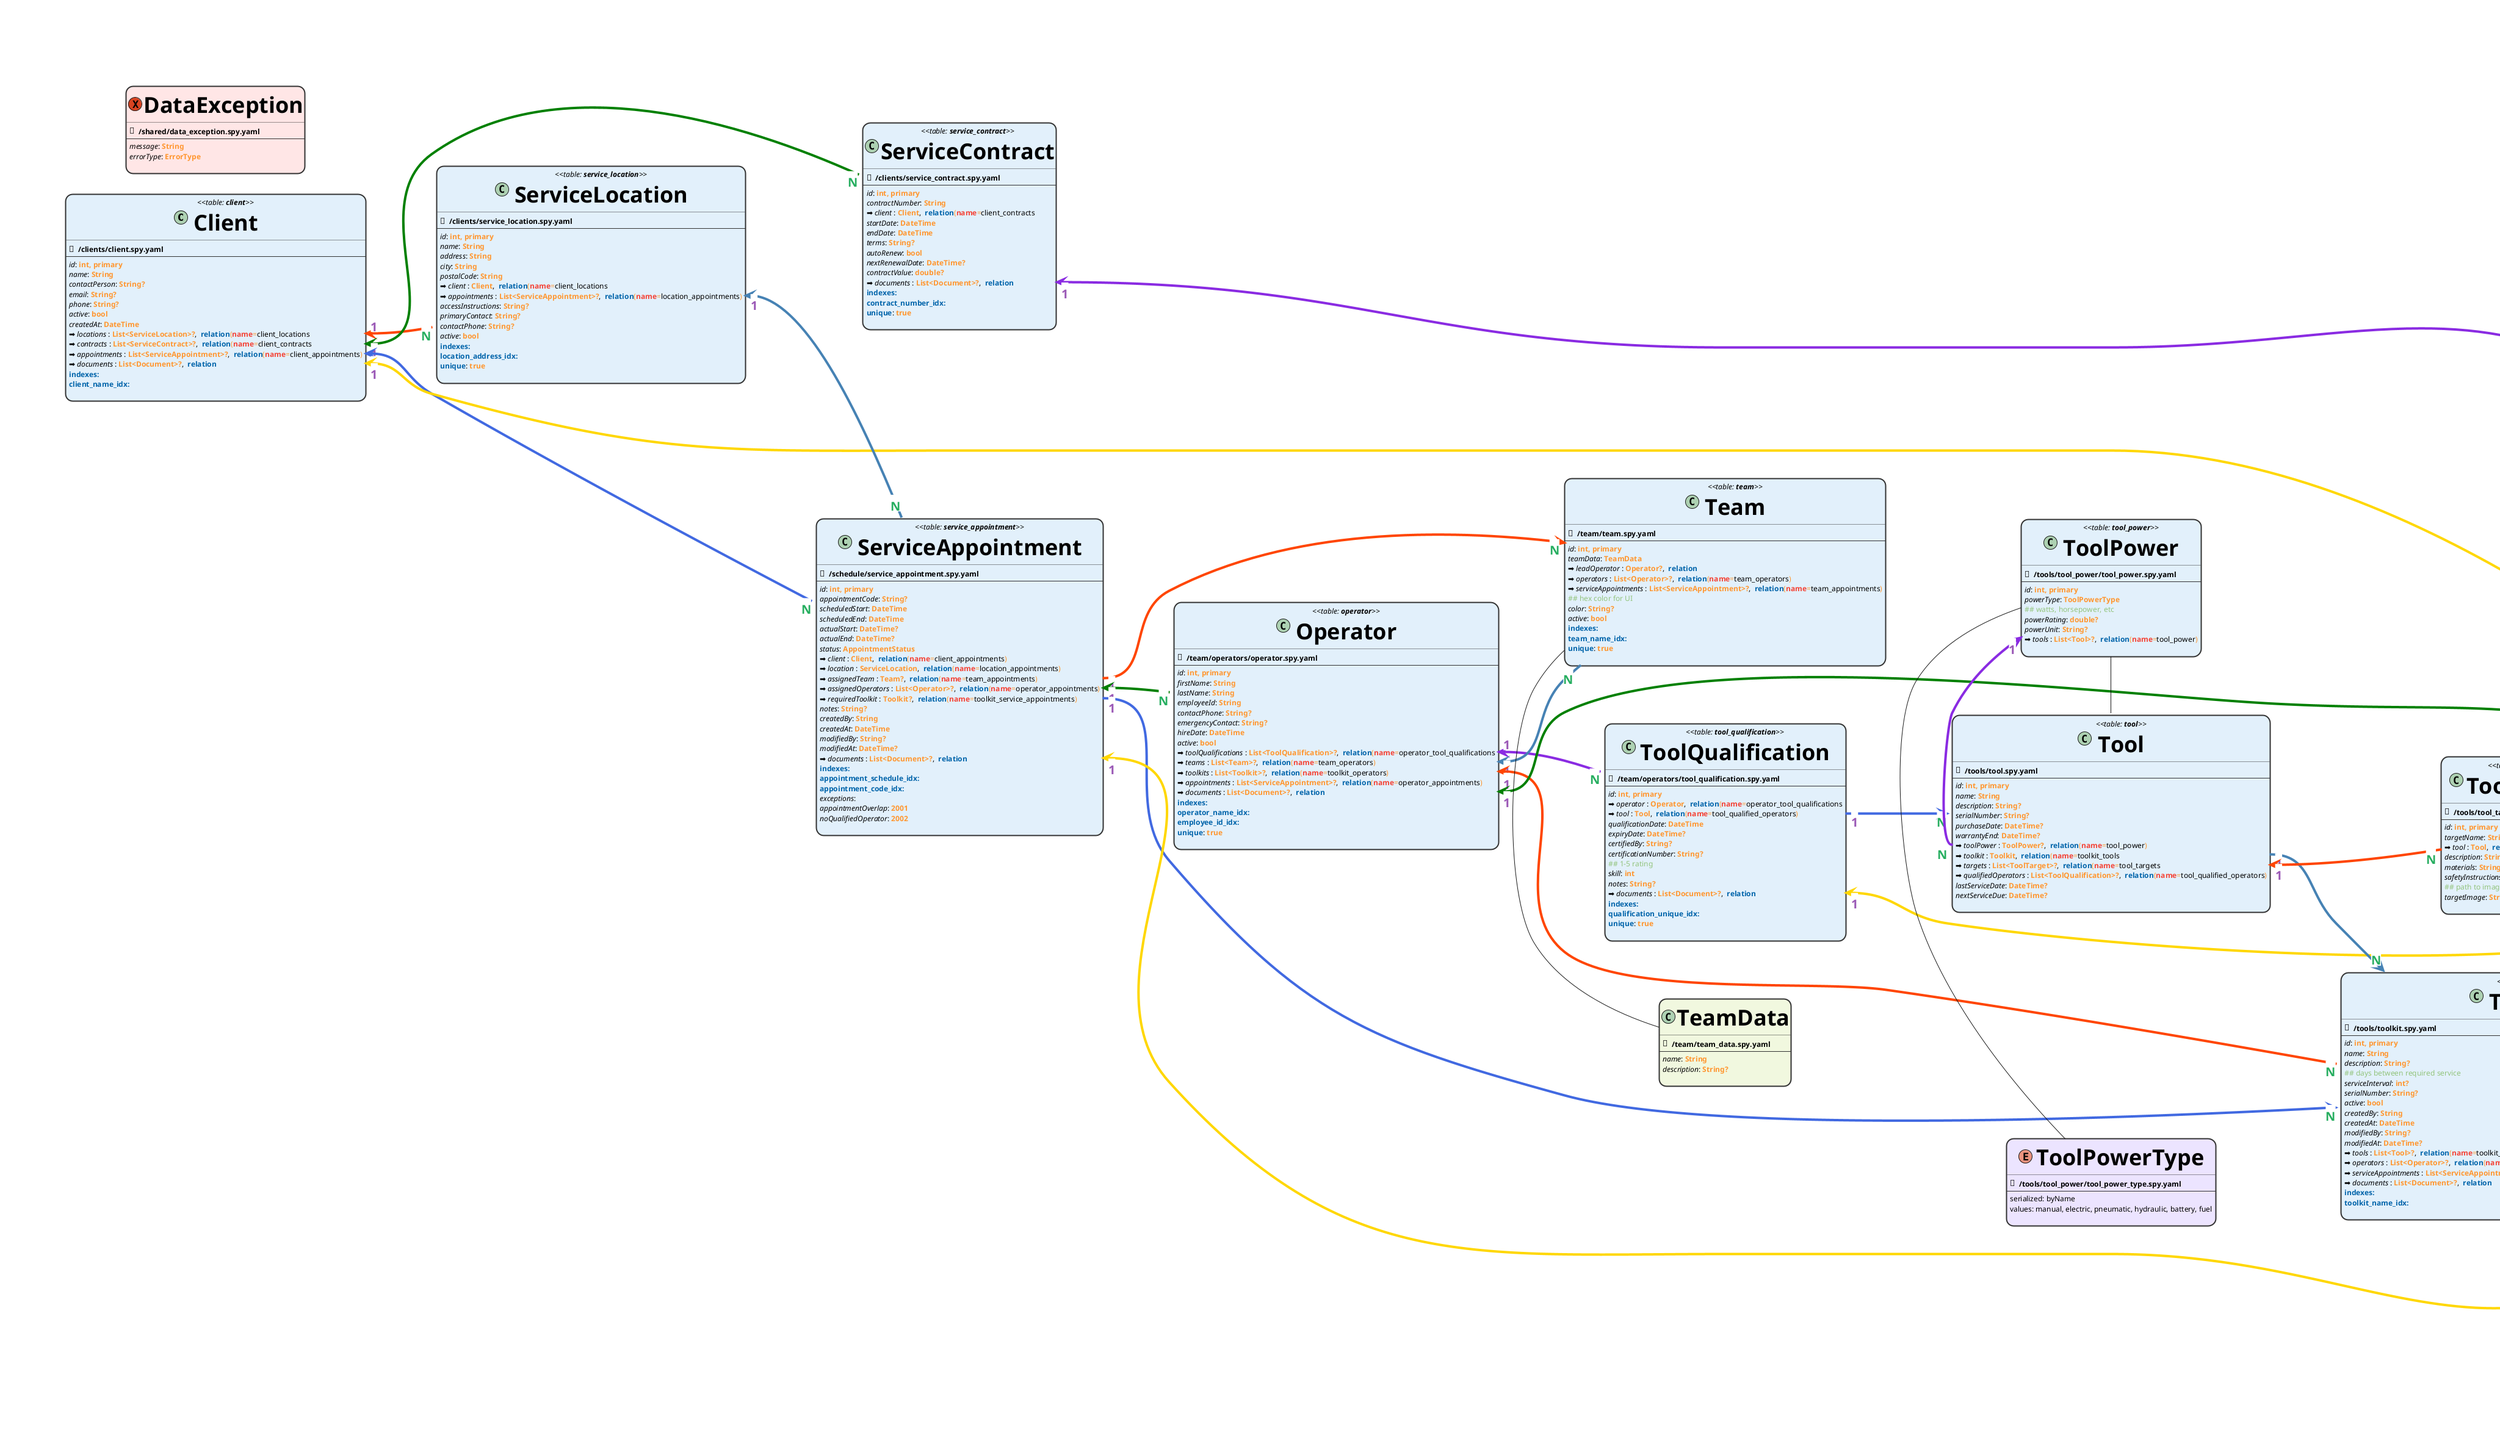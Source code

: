 @startuml uml_for_serverpod
left to right direction
skinparam nodesep 30
skinparam ranksep 100
skinparam attributeFontSize 14
skinparam class {
  BackgroundColor #f1f8df
  BorderColor #333333
}
<style>
document {
  BackgroundColor #fff
  Margin 100 100 100 100
}
classDiagram {
  RoundCorner 25
  FontSize 13
  FontStyle Regular
  package {
    Padding 20 20 20 20
    LineColor #333333
    LineThickness 3
    FontSize 12
    BackgroundColor #fff2cc
    title {
      Padding 10 10 10 10
      FontSize 36
      FontStyle bold
    }
  }    
  class {
    Padding 10 10 10 10
    FontSize 12
        header {
          FontSize 36
          FontStyle bold
        } 
  }
}

</style>
 

class Client <<table: <b>client</b>>> #e2f0fb##[bold] {
<size:14>📁</size> <b><size:12> /clients/client.spy.yaml</size></b>
--
  <i>id</i>: <b><color:#ff962f>int, primary</color></b>
  <i>name</i>: <b><color:#ff962f>String</color></b>
  <i>contactPerson</i>: <b><color:#ff962f>String?</color></b>
  <i>email</i>: <b><color:#ff962f>String?</color></b>
  <i>phone</i>: <b><color:#ff962f>String?</color></b>
  <i>active</i>: <b><color:#ff962f>bool</color></b>
  <i>createdAt</i>: <b><color:#ff962f>DateTime</color></b>
 ➡️ <i>locations</i> : <b><color:#ff962f>List<ServiceLocation>?</color></b>,  <b><color:#0164aa>relation</color></b><color:#ff962f>(</color><b><color:#f44336>name</color></b><color:#ff962f>=</color>client_locations
 ➡️ <i>contracts</i> : <b><color:#ff962f>List<ServiceContract>?</color></b>,  <b><color:#0164aa>relation</color></b><color:#ff962f>(</color><b><color:#f44336>name</color></b><color:#ff962f>=</color>client_contracts
 ➡️ <i>appointments</i> : <b><color:#ff962f>List<ServiceAppointment>?</color></b>,  <b><color:#0164aa>relation</color></b><color:#ff962f>(</color><b><color:#f44336>name</color></b><color:#ff962f>=</color>client_appointments<color:#ff962f>)</color>
 ➡️ <i>documents</i> : <b><color:#ff962f>List<Document>?</color></b>,  <b><color:#0164aa>relation</color></b>
<b><color:#0164aa>indexes:</color></b>
<b><color:#0164aa>client_name_idx:</color></b>

}

class ServiceContract <<table: <b>service_contract</b>>> #e2f0fb##[bold] {
<size:14>📁</size> <b><size:12> /clients/service_contract.spy.yaml</size></b>
--
  <i>id</i>: <b><color:#ff962f>int, primary</color></b>
  <i>contractNumber</i>: <b><color:#ff962f>String</color></b>
 ➡️ <i>client</i> : <b><color:#ff962f>Client</color></b>,  <b><color:#0164aa>relation</color></b><color:#ff962f>(</color><b><color:#f44336>name</color></b><color:#ff962f>=</color>client_contracts
  <i>startDate</i>: <b><color:#ff962f>DateTime</color></b>
  <i>endDate</i>: <b><color:#ff962f>DateTime</color></b>
  <i>terms</i>: <b><color:#ff962f>String?</color></b>
  <i>autoRenew</i>: <b><color:#ff962f>bool</color></b>
  <i>nextRenewalDate</i>: <b><color:#ff962f>DateTime?</color></b>
  <i>contractValue</i>: <b><color:#ff962f>double?</color></b>
 ➡️ <i>documents</i> : <b><color:#ff962f>List<Document>?</color></b>,  <b><color:#0164aa>relation</color></b>
<b><color:#0164aa>indexes:</color></b>
<b><color:#0164aa>contract_number_idx:</color></b>
<b><color:#0164aa>unique</color></b>: <b><color:#ff962f>true</color></b>

}

class ServiceLocation <<table: <b>service_location</b>>> #e2f0fb##[bold] {
<size:14>📁</size> <b><size:12> /clients/service_location.spy.yaml</size></b>
--
  <i>id</i>: <b><color:#ff962f>int, primary</color></b>
  <i>name</i>: <b><color:#ff962f>String</color></b>
  <i>address</i>: <b><color:#ff962f>String</color></b>
  <i>city</i>: <b><color:#ff962f>String</color></b>
  <i>postalCode</i>: <b><color:#ff962f>String</color></b>
 ➡️ <i>client</i> : <b><color:#ff962f>Client</color></b>,  <b><color:#0164aa>relation</color></b><color:#ff962f>(</color><b><color:#f44336>name</color></b><color:#ff962f>=</color>client_locations
 ➡️ <i>appointments</i> : <b><color:#ff962f>List<ServiceAppointment>?</color></b>,  <b><color:#0164aa>relation</color></b><color:#ff962f>(</color><b><color:#f44336>name</color></b><color:#ff962f>=</color>location_appointments<color:#ff962f>)</color>
  <i>accessInstructions</i>: <b><color:#ff962f>String?</color></b>
  <i>primaryContact</i>: <b><color:#ff962f>String?</color></b>
  <i>contactPhone</i>: <b><color:#ff962f>String?</color></b>
  <i>active</i>: <b><color:#ff962f>bool</color></b>
<b><color:#0164aa>indexes:</color></b>
<b><color:#0164aa>location_address_idx:</color></b>
<b><color:#0164aa>unique</color></b>: <b><color:#ff962f>true</color></b>

}

class ServiceAppointment <<table: <b>service_appointment</b>>> #e2f0fb##[bold] {
<size:14>📁</size> <b><size:12> /schedule/service_appointment.spy.yaml</size></b>
--
  <i>id</i>: <b><color:#ff962f>int, primary</color></b>
  <i>appointmentCode</i>: <b><color:#ff962f>String?</color></b>
  <i>scheduledStart</i>: <b><color:#ff962f>DateTime</color></b>
  <i>scheduledEnd</i>: <b><color:#ff962f>DateTime</color></b>
  <i>actualStart</i>: <b><color:#ff962f>DateTime?</color></b>
  <i>actualEnd</i>: <b><color:#ff962f>DateTime?</color></b>
  <i>status</i>: <b><color:#ff962f>AppointmentStatus</color></b>
 ➡️ <i>client</i> : <b><color:#ff962f>Client</color></b>,  <b><color:#0164aa>relation</color></b><color:#ff962f>(</color><b><color:#f44336>name</color></b><color:#ff962f>=</color>client_appointments<color:#ff962f>)</color>
 ➡️ <i>location</i> : <b><color:#ff962f>ServiceLocation</color></b>,  <b><color:#0164aa>relation</color></b><color:#ff962f>(</color><b><color:#f44336>name</color></b><color:#ff962f>=</color>location_appointments<color:#ff962f>)</color>
 ➡️ <i>assignedTeam</i> : <b><color:#ff962f>Team?</color></b>,  <b><color:#0164aa>relation</color></b><color:#ff962f>(</color><b><color:#f44336>name</color></b><color:#ff962f>=</color>team_appointments<color:#ff962f>)</color>
 ➡️ <i>assignedOperators</i> : <b><color:#ff962f>List<Operator>?</color></b>,  <b><color:#0164aa>relation</color></b><color:#ff962f>(</color><b><color:#f44336>name</color></b><color:#ff962f>=</color>operator_appointments<color:#ff962f>)</color>
 ➡️ <i>requiredToolkit</i> : <b><color:#ff962f>Toolkit?</color></b>,  <b><color:#0164aa>relation</color></b><color:#ff962f>(</color><b><color:#f44336>name</color></b><color:#ff962f>=</color>toolkit_service_appointments<color:#ff962f>)</color>
  <i>notes</i>: <b><color:#ff962f>String?</color></b>
  <i>createdBy</i>: <b><color:#ff962f>String</color></b>
  <i>createdAt</i>: <b><color:#ff962f>DateTime</color></b>
  <i>modifiedBy</i>: <b><color:#ff962f>String?</color></b>
  <i>modifiedAt</i>: <b><color:#ff962f>DateTime?</color></b>
 ➡️ <i>documents</i> : <b><color:#ff962f>List<Document>?</color></b>,  <b><color:#0164aa>relation</color></b>
<b><color:#0164aa>indexes:</color></b>
<b><color:#0164aa>appointment_schedule_idx:</color></b>
<b><color:#0164aa>appointment_code_idx:</color></b>
  <i>exceptions</i>: <b><color:#ff962f></color></b>
  <i>appointmentOverlap</i>: <b><color:#ff962f>2001</color></b>
  <i>noQualifiedOperator</i>: <b><color:#ff962f>2002</color></b>

}

exception DataException #ffe6e6##[bold]  {
<size:14>📁</size> <b><size:12> /shared/data_exception.spy.yaml</size></b>
--
  <i>message</i>: <b><color:#ff962f>String</color></b>
  <i>errorType</i>: <b><color:#ff962f>ErrorType</color></b>

}

class Document <<table: <b>document</b>>> #e2f0fb##[bold] {
<size:14>📁</size> <b><size:12> /shared/document.spy.yaml</size></b>
--
  <i>id</i>: <b><color:#ff962f>int, primary</color></b>
  <i>documentId</i>: <b><color:#ff962f>String</color></b>
  <i>documentPath</i>: <b><color:#ff962f>String</color></b>
  <i>documentType</i>: <b><color:#ff962f>String</color></b>
  <i>description</i>: <b><color:#ff962f>String?</color></b>
  <i>uploadedBy</i>: <b><color:#ff962f>String</color></b>
  <i>uploadedAt</i>: <b><color:#ff962f>DateTime</color></b>
<b><color:#0164aa>indexes:</color></b>
<b><color:#0164aa>document_id_idx:</color></b>
<b><color:#0164aa>unique</color></b>: <b><color:#ff962f>true</color></b>

}

class Operator <<table: <b>operator</b>>> #e2f0fb##[bold] {
<size:14>📁</size> <b><size:12> /team/operators/operator.spy.yaml</size></b>
--
  <i>id</i>: <b><color:#ff962f>int, primary</color></b>
  <i>firstName</i>: <b><color:#ff962f>String</color></b>
  <i>lastName</i>: <b><color:#ff962f>String</color></b>
  <i>employeeId</i>: <b><color:#ff962f>String</color></b>
  <i>contactPhone</i>: <b><color:#ff962f>String?</color></b>
  <i>emergencyContact</i>: <b><color:#ff962f>String?</color></b>
  <i>hireDate</i>: <b><color:#ff962f>DateTime</color></b>
  <i>active</i>: <b><color:#ff962f>bool</color></b>
 ➡️ <i>toolQualifications</i> : <b><color:#ff962f>List<ToolQualification>?</color></b>,  <b><color:#0164aa>relation</color></b><color:#ff962f>(</color><b><color:#f44336>name</color></b><color:#ff962f>=</color>operator_tool_qualifications
 ➡️ <i>teams</i> : <b><color:#ff962f>List<Team>?</color></b>,  <b><color:#0164aa>relation</color></b><color:#ff962f>(</color><b><color:#f44336>name</color></b><color:#ff962f>=</color>team_operators<color:#ff962f>)</color>
 ➡️ <i>toolkits</i> : <b><color:#ff962f>List<Toolkit>?</color></b>,  <b><color:#0164aa>relation</color></b><color:#ff962f>(</color><b><color:#f44336>name</color></b><color:#ff962f>=</color>toolkit_operators<color:#ff962f>)</color>
 ➡️ <i>appointments</i> : <b><color:#ff962f>List<ServiceAppointment>?</color></b>,  <b><color:#0164aa>relation</color></b><color:#ff962f>(</color><b><color:#f44336>name</color></b><color:#ff962f>=</color>operator_appointments<color:#ff962f>)</color>
 ➡️ <i>documents</i> : <b><color:#ff962f>List<Document>?</color></b>,  <b><color:#0164aa>relation</color></b>
<b><color:#0164aa>indexes:</color></b>
<b><color:#0164aa>operator_name_idx:</color></b>
<b><color:#0164aa>employee_id_idx:</color></b>
<b><color:#0164aa>unique</color></b>: <b><color:#ff962f>true</color></b>

}

class ToolQualification <<table: <b>tool_qualification</b>>> #e2f0fb##[bold] {
<size:14>📁</size> <b><size:12> /team/operators/tool_qualification.spy.yaml</size></b>
--
  <i>id</i>: <b><color:#ff962f>int, primary</color></b>
 ➡️ <i>operator</i> : <b><color:#ff962f>Operator</color></b>,  <b><color:#0164aa>relation</color></b><color:#ff962f>(</color><b><color:#f44336>name</color></b><color:#ff962f>=</color>operator_tool_qualifications
 ➡️ <i>tool</i> : <b><color:#ff962f>Tool</color></b>,  <b><color:#0164aa>relation</color></b><color:#ff962f>(</color><b><color:#f44336>name</color></b><color:#ff962f>=</color>tool_qualified_operators<color:#ff962f>)</color>
  <i>qualificationDate</i>: <b><color:#ff962f>DateTime</color></b>
  <i>expiryDate</i>: <b><color:#ff962f>DateTime?</color></b>
  <i>certifiedBy</i>: <b><color:#ff962f>String?</color></b>
  <i>certificationNumber</i>: <b><color:#ff962f>String?</color></b>
<color:#93c47d>## 1-5 rating</color>
  <i>skill</i>: <b><color:#ff962f>int</color></b>
  <i>notes</i>: <b><color:#ff962f>String?</color></b>
 ➡️ <i>documents</i> : <b><color:#ff962f>List<Document>?</color></b>,  <b><color:#0164aa>relation</color></b>
<b><color:#0164aa>indexes:</color></b>
<b><color:#0164aa>qualification_unique_idx:</color></b>
<b><color:#0164aa>unique</color></b>: <b><color:#ff962f>true</color></b>

}

class Team <<table: <b>team</b>>> #e2f0fb##[bold] {
<size:14>📁</size> <b><size:12> /team/team.spy.yaml</size></b>
--
  <i>id</i>: <b><color:#ff962f>int, primary</color></b>
  <i>teamData</i>: <b><color:#ff962f>TeamData</color></b>
 ➡️ <i>leadOperator</i> : <b><color:#ff962f>Operator?</color></b>,  <b><color:#0164aa>relation</color></b>
 ➡️ <i>operators</i> : <b><color:#ff962f>List<Operator>?</color></b>,  <b><color:#0164aa>relation</color></b><color:#ff962f>(</color><b><color:#f44336>name</color></b><color:#ff962f>=</color>team_operators<color:#ff962f>)</color>
 ➡️ <i>serviceAppointments</i> : <b><color:#ff962f>List<ServiceAppointment>?</color></b>,  <b><color:#0164aa>relation</color></b><color:#ff962f>(</color><b><color:#f44336>name</color></b><color:#ff962f>=</color>team_appointments<color:#ff962f>)</color>
<color:#93c47d>## hex color for UI</color>
  <i>color</i>: <b><color:#ff962f>String?</color></b>
  <i>active</i>: <b><color:#ff962f>bool</color></b>
<b><color:#0164aa>indexes:</color></b>
<b><color:#0164aa>team_name_idx:</color></b>
<b><color:#0164aa>unique</color></b>: <b><color:#ff962f>true</color></b>

}

class TeamData ##[bold]  {
<size:14>📁</size> <b><size:12> /team/team_data.spy.yaml</size></b>
--
  <i>name</i>: <b><color:#ff962f>String</color></b>
  <i>description</i>: <b><color:#ff962f>String?</color></b>

}

class Tool <<table: <b>tool</b>>> #e2f0fb##[bold] {
<size:14>📁</size> <b><size:12> /tools/tool.spy.yaml</size></b>
--
  <i>id</i>: <b><color:#ff962f>int, primary</color></b>
  <i>name</i>: <b><color:#ff962f>String</color></b>
  <i>description</i>: <b><color:#ff962f>String?</color></b>
  <i>serialNumber</i>: <b><color:#ff962f>String?</color></b>
  <i>purchaseDate</i>: <b><color:#ff962f>DateTime?</color></b>
  <i>warrantyEnd</i>: <b><color:#ff962f>DateTime?</color></b>
 ➡️ <i>toolPower</i> : <b><color:#ff962f>ToolPower?</color></b>,  <b><color:#0164aa>relation</color></b><color:#ff962f>(</color><b><color:#f44336>name</color></b><color:#ff962f>=</color>tool_power<color:#ff962f>)</color>
 ➡️ <i>toolkit</i> : <b><color:#ff962f>Toolkit</color></b>,  <b><color:#0164aa>relation</color></b><color:#ff962f>(</color><b><color:#f44336>name</color></b><color:#ff962f>=</color>toolkit_tools
 ➡️ <i>targets</i> : <b><color:#ff962f>List<ToolTarget>?</color></b>,  <b><color:#0164aa>relation</color></b><color:#ff962f>(</color><b><color:#f44336>name</color></b><color:#ff962f>=</color>tool_targets
 ➡️ <i>qualifiedOperators</i> : <b><color:#ff962f>List<ToolQualification>?</color></b>,  <b><color:#0164aa>relation</color></b><color:#ff962f>(</color><b><color:#f44336>name</color></b><color:#ff962f>=</color>tool_qualified_operators<color:#ff962f>)</color>
  <i>lastServiceDate</i>: <b><color:#ff962f>DateTime?</color></b>
  <i>nextServiceDue</i>: <b><color:#ff962f>DateTime?</color></b>

}

class Toolkit <<table: <b>toolkit</b>>> #e2f0fb##[bold] {
<size:14>📁</size> <b><size:12> /tools/toolkit.spy.yaml</size></b>
--
  <i>id</i>: <b><color:#ff962f>int, primary</color></b>
  <i>name</i>: <b><color:#ff962f>String</color></b>
  <i>description</i>: <b><color:#ff962f>String?</color></b>
<color:#93c47d>## days between required service</color>
  <i>serviceInterval</i>: <b><color:#ff962f>int?</color></b>
  <i>serialNumber</i>: <b><color:#ff962f>String?</color></b>
  <i>active</i>: <b><color:#ff962f>bool</color></b>
  <i>createdBy</i>: <b><color:#ff962f>String</color></b>
  <i>createdAt</i>: <b><color:#ff962f>DateTime</color></b>
  <i>modifiedBy</i>: <b><color:#ff962f>String?</color></b>
  <i>modifiedAt</i>: <b><color:#ff962f>DateTime?</color></b>
 ➡️ <i>tools</i> : <b><color:#ff962f>List<Tool>?</color></b>,  <b><color:#0164aa>relation</color></b><color:#ff962f>(</color><b><color:#f44336>name</color></b><color:#ff962f>=</color>toolkit_tools<color:#ff962f>)</color>
 ➡️ <i>operators</i> : <b><color:#ff962f>List<Operator>?</color></b>,  <b><color:#0164aa>relation</color></b><color:#ff962f>(</color><b><color:#f44336>name</color></b><color:#ff962f>=</color>toolkit_operators<color:#ff962f>)</color>
 ➡️ <i>serviceAppointments</i> : <b><color:#ff962f>List<ServiceAppointment>?</color></b>,  <b><color:#0164aa>relation</color></b><color:#ff962f>(</color><b><color:#f44336>name</color></b><color:#ff962f>=</color>toolkit_service_appointments<color:#ff962f>)</color>
 ➡️ <i>documents</i> : <b><color:#ff962f>List<Document>?</color></b>,  <b><color:#0164aa>relation</color></b>
<b><color:#0164aa>indexes:</color></b>
<b><color:#0164aa>toolkit_name_idx:</color></b>

}

class ToolPower <<table: <b>tool_power</b>>> #e2f0fb##[bold] {
<size:14>📁</size> <b><size:12> /tools/tool_power/tool_power.spy.yaml</size></b>
--
  <i>id</i>: <b><color:#ff962f>int, primary</color></b>
  <i>powerType</i>: <b><color:#ff962f>ToolPowerType</color></b>
<color:#93c47d>## watts, horsepower, etc</color>
  <i>powerRating</i>: <b><color:#ff962f>double?</color></b>
  <i>powerUnit</i>: <b><color:#ff962f>String?</color></b>
 ➡️ <i>tools</i> : <b><color:#ff962f>List<Tool>?</color></b>,  <b><color:#0164aa>relation</color></b><color:#ff962f>(</color><b><color:#f44336>name</color></b><color:#ff962f>=</color>tool_power<color:#ff962f>)</color>

}

enum ToolPowerType #ece4ff ##[bold] {
<size:14>📁</size> <b><size:12> /tools/tool_power/tool_power_type.spy.yaml</size></b>
--
  serialized: byName
  values: manual, electric, pneumatic, hydraulic, battery, fuel

}

class ToolTarget <<table: <b>tool_target</b>>> #e2f0fb##[bold] {
<size:14>📁</size> <b><size:12> /tools/tool_target.spy.yaml</size></b>
--
  <i>id</i>: <b><color:#ff962f>int, primary</color></b>
  <i>targetName</i>: <b><color:#ff962f>String</color></b>
 ➡️ <i>tool</i> : <b><color:#ff962f>Tool</color></b>,  <b><color:#0164aa>relation</color></b><color:#ff962f>(</color><b><color:#f44336>name</color></b><color:#ff962f>=</color>tool_targets
  <i>description</i>: <b><color:#ff962f>String?</color></b>
  <i>materials</i>: <b><color:#ff962f>String?</color></b>
  <i>safetyInstructions</i>: <b><color:#ff962f>String?</color></b>
<color:#93c47d>## path to image</color>
  <i>targetImage</i>: <b><color:#ff962f>String?</color></b>

}

 Client::locations "<b><size:20><color:#9b59b6><back:white>1</back></color></size></b>" <-[#FF4500,thickness=4]- "<b><size:20><color:#27ae60><back:white>N</back></color></size></b>" ServiceLocation 
 Client::contracts "<b><size:20><color:#9b59b6><back:white>1</back></color></size></b>" <-[#008000,thickness=4]- "<b><size:20><color:#27ae60><back:white>N</back></color></size></b>" ServiceContract 
 Client::appointments "<b><size:20><color:#9b59b6><back:white>1</back></color></size></b>" <-[#4169E1,thickness=4]- "<b><size:20><color:#27ae60><back:white>N</back></color></size></b>" ServiceAppointment 
 Client::documents "<b><size:20><color:#9b59b6><back:white>1</back></color></size></b>" <-[#FFD700,thickness=4]- "<b><size:20><color:#27ae60><back:white>N</back></color></size></b>" Document 
 ServiceContract::documents "<b><size:20><color:#9b59b6><back:white>1</back></color></size></b>" <-[#8A2BE2,thickness=4]- "<b><size:20><color:#27ae60><back:white>N</back></color></size></b>" Document 
 ServiceLocation::appointments "<b><size:20><color:#9b59b6><back:white>1</back></color></size></b>" <-[#4682B4,thickness=4]- "<b><size:20><color:#27ae60><back:white>N</back></color></size></b>" ServiceAppointment 
 ServiceAppointment::assignedTeam "<b><size:20><color:#9b59b6><back:white>1</back></color></size></b>" -[#FF4500,thickness=4]-> "<b><size:20><color:#27ae60><back:white>N</back></color></size></b>" Team 
 ServiceAppointment::assignedOperators "<b><size:20><color:#9b59b6><back:white>1</back></color></size></b>" <-[#008000,thickness=4]- "<b><size:20><color:#27ae60><back:white>N</back></color></size></b>" Operator 
 ServiceAppointment::requiredToolkit "<b><size:20><color:#9b59b6><back:white>1</back></color></size></b>" -[#4169E1,thickness=4]-> "<b><size:20><color:#27ae60><back:white>N</back></color></size></b>" Toolkit 
 ServiceAppointment::documents "<b><size:20><color:#9b59b6><back:white>1</back></color></size></b>" <-[#FFD700,thickness=4]- "<b><size:20><color:#27ae60><back:white>N</back></color></size></b>" Document 
 Operator::toolQualifications "<b><size:20><color:#9b59b6><back:white>1</back></color></size></b>" <-[#8A2BE2,thickness=4]- "<b><size:20><color:#27ae60><back:white>N</back></color></size></b>" ToolQualification 
 Operator::teams "<b><size:20><color:#9b59b6><back:white>1</back></color></size></b>" <-[#4682B4,thickness=4]- "<b><size:20><color:#27ae60><back:white>N</back></color></size></b>" Team 
 Operator::toolkits "<b><size:20><color:#9b59b6><back:white>1</back></color></size></b>" <-[#FF4500,thickness=4]- "<b><size:20><color:#27ae60><back:white>N</back></color></size></b>" Toolkit 
 Operator::documents "<b><size:20><color:#9b59b6><back:white>1</back></color></size></b>" <-[#008000,thickness=4]- "<b><size:20><color:#27ae60><back:white>N</back></color></size></b>" Document 
 ToolQualification::tool "<b><size:20><color:#9b59b6><back:white>1</back></color></size></b>" -[#4169E1,thickness=4]-> "<b><size:20><color:#27ae60><back:white>N</back></color></size></b>" Tool 
 ToolQualification::documents "<b><size:20><color:#9b59b6><back:white>1</back></color></size></b>" <-[#FFD700,thickness=4]- "<b><size:20><color:#27ae60><back:white>N</back></color></size></b>" Document 
 Tool::toolPower "<b><size:20><color:#9b59b6><back:white>1</back></color></size></b>" -[#8A2BE2,thickness=4]-> "<b><size:20><color:#27ae60><back:white>N</back></color></size></b>" ToolPower 
 Tool::toolkit "<b><size:20><color:#9b59b6><back:white>1</back></color></size></b>" -[#4682B4,thickness=4]-> "<b><size:20><color:#27ae60><back:white>N</back></color></size></b>" Toolkit 
 Tool::targets "<b><size:20><color:#9b59b6><back:white>1</back></color></size></b>" <-[#FF4500,thickness=4]- "<b><size:20><color:#27ae60><back:white>N</back></color></size></b>" ToolTarget 
 Toolkit::documents "<b><size:20><color:#9b59b6><back:white>1</back></color></size></b>" <-[#008000,thickness=4]- "<b><size:20><color:#27ae60><back:white>N</back></color></size></b>" Document 

Team - TeamData
ToolPower - Tool
ToolPower - ToolPowerType
@enduml
